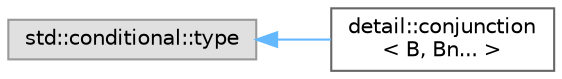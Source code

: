 digraph "Graphical Class Hierarchy"
{
 // LATEX_PDF_SIZE
  bgcolor="transparent";
  edge [fontname=Helvetica,fontsize=10,labelfontname=Helvetica,labelfontsize=10];
  node [fontname=Helvetica,fontsize=10,shape=box,height=0.2,width=0.4];
  rankdir="LR";
  Node0 [id="Node000000",label="std::conditional::type",height=0.2,width=0.4,color="grey60", fillcolor="#E0E0E0", style="filled",tooltip=" "];
  Node0 -> Node1 [id="edge25_Node000000_Node000001",dir="back",color="steelblue1",style="solid",tooltip=" "];
  Node1 [id="Node000001",label="detail::conjunction\l\< B, Bn... \>",height=0.2,width=0.4,color="grey40", fillcolor="white", style="filled",URL="$structdetail_1_1conjunction_3_01B_00_01Bn_8_8_8_01_4.html",tooltip=" "];
}
